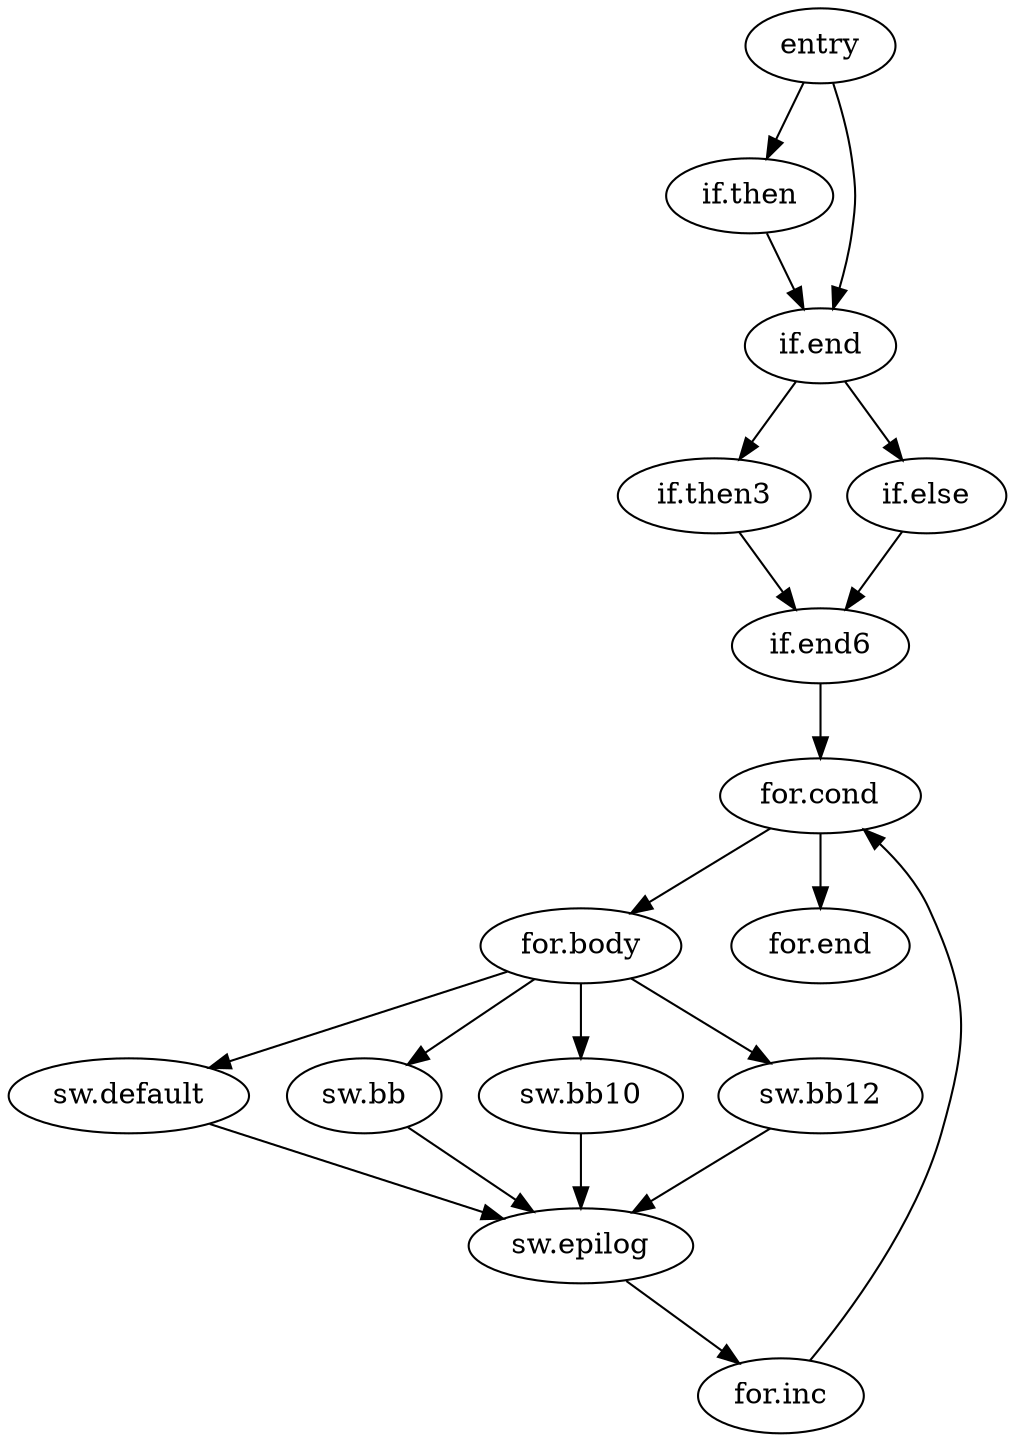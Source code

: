 digraph control_flow_graph {
 "entry" -> "if.then";
 "entry" -> "if.end";
 "if.then" -> "if.end";
 "if.end" -> "if.then3";
 "if.end" -> "if.else";
 "if.then3" -> "if.end6";
 "if.else" -> "if.end6";
 "if.end6" -> "for.cond";
 "for.cond" -> "for.body";
 "for.cond" -> "for.end";
 "for.body" -> "sw.default";
 "for.body" -> "sw.bb";
 "for.body" -> "sw.bb10";
 "for.body" -> "sw.bb12";
 "sw.bb" -> "sw.epilog";
 "sw.bb10" -> "sw.epilog";
 "sw.bb12" -> "sw.epilog";
 "sw.default" -> "sw.epilog";
 "sw.epilog" -> "for.inc";
 "for.inc" -> "for.cond";
}
